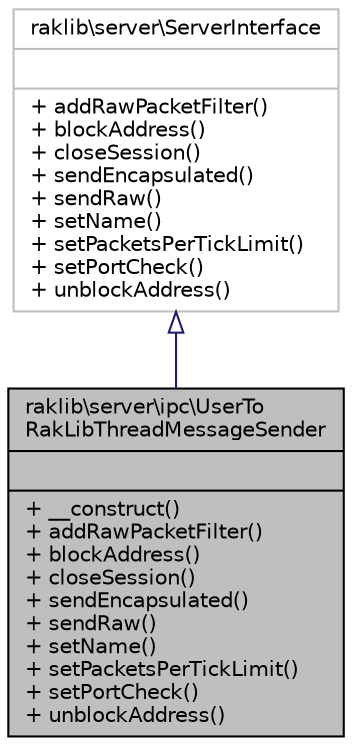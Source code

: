 digraph "raklib\server\ipc\UserToRakLibThreadMessageSender"
{
 // INTERACTIVE_SVG=YES
 // LATEX_PDF_SIZE
  edge [fontname="Helvetica",fontsize="10",labelfontname="Helvetica",labelfontsize="10"];
  node [fontname="Helvetica",fontsize="10",shape=record];
  Node1 [label="{raklib\\server\\ipc\\UserTo\lRakLibThreadMessageSender\n||+ __construct()\l+ addRawPacketFilter()\l+ blockAddress()\l+ closeSession()\l+ sendEncapsulated()\l+ sendRaw()\l+ setName()\l+ setPacketsPerTickLimit()\l+ setPortCheck()\l+ unblockAddress()\l}",height=0.2,width=0.4,color="black", fillcolor="grey75", style="filled", fontcolor="black",tooltip=" "];
  Node2 -> Node1 [dir="back",color="midnightblue",fontsize="10",style="solid",arrowtail="onormal",fontname="Helvetica"];
  Node2 [label="{raklib\\server\\ServerInterface\n||+ addRawPacketFilter()\l+ blockAddress()\l+ closeSession()\l+ sendEncapsulated()\l+ sendRaw()\l+ setName()\l+ setPacketsPerTickLimit()\l+ setPortCheck()\l+ unblockAddress()\l}",height=0.2,width=0.4,color="grey75", fillcolor="white", style="filled",URL="$df/d56/interfaceraklib_1_1server_1_1_server_interface.html",tooltip=" "];
}
